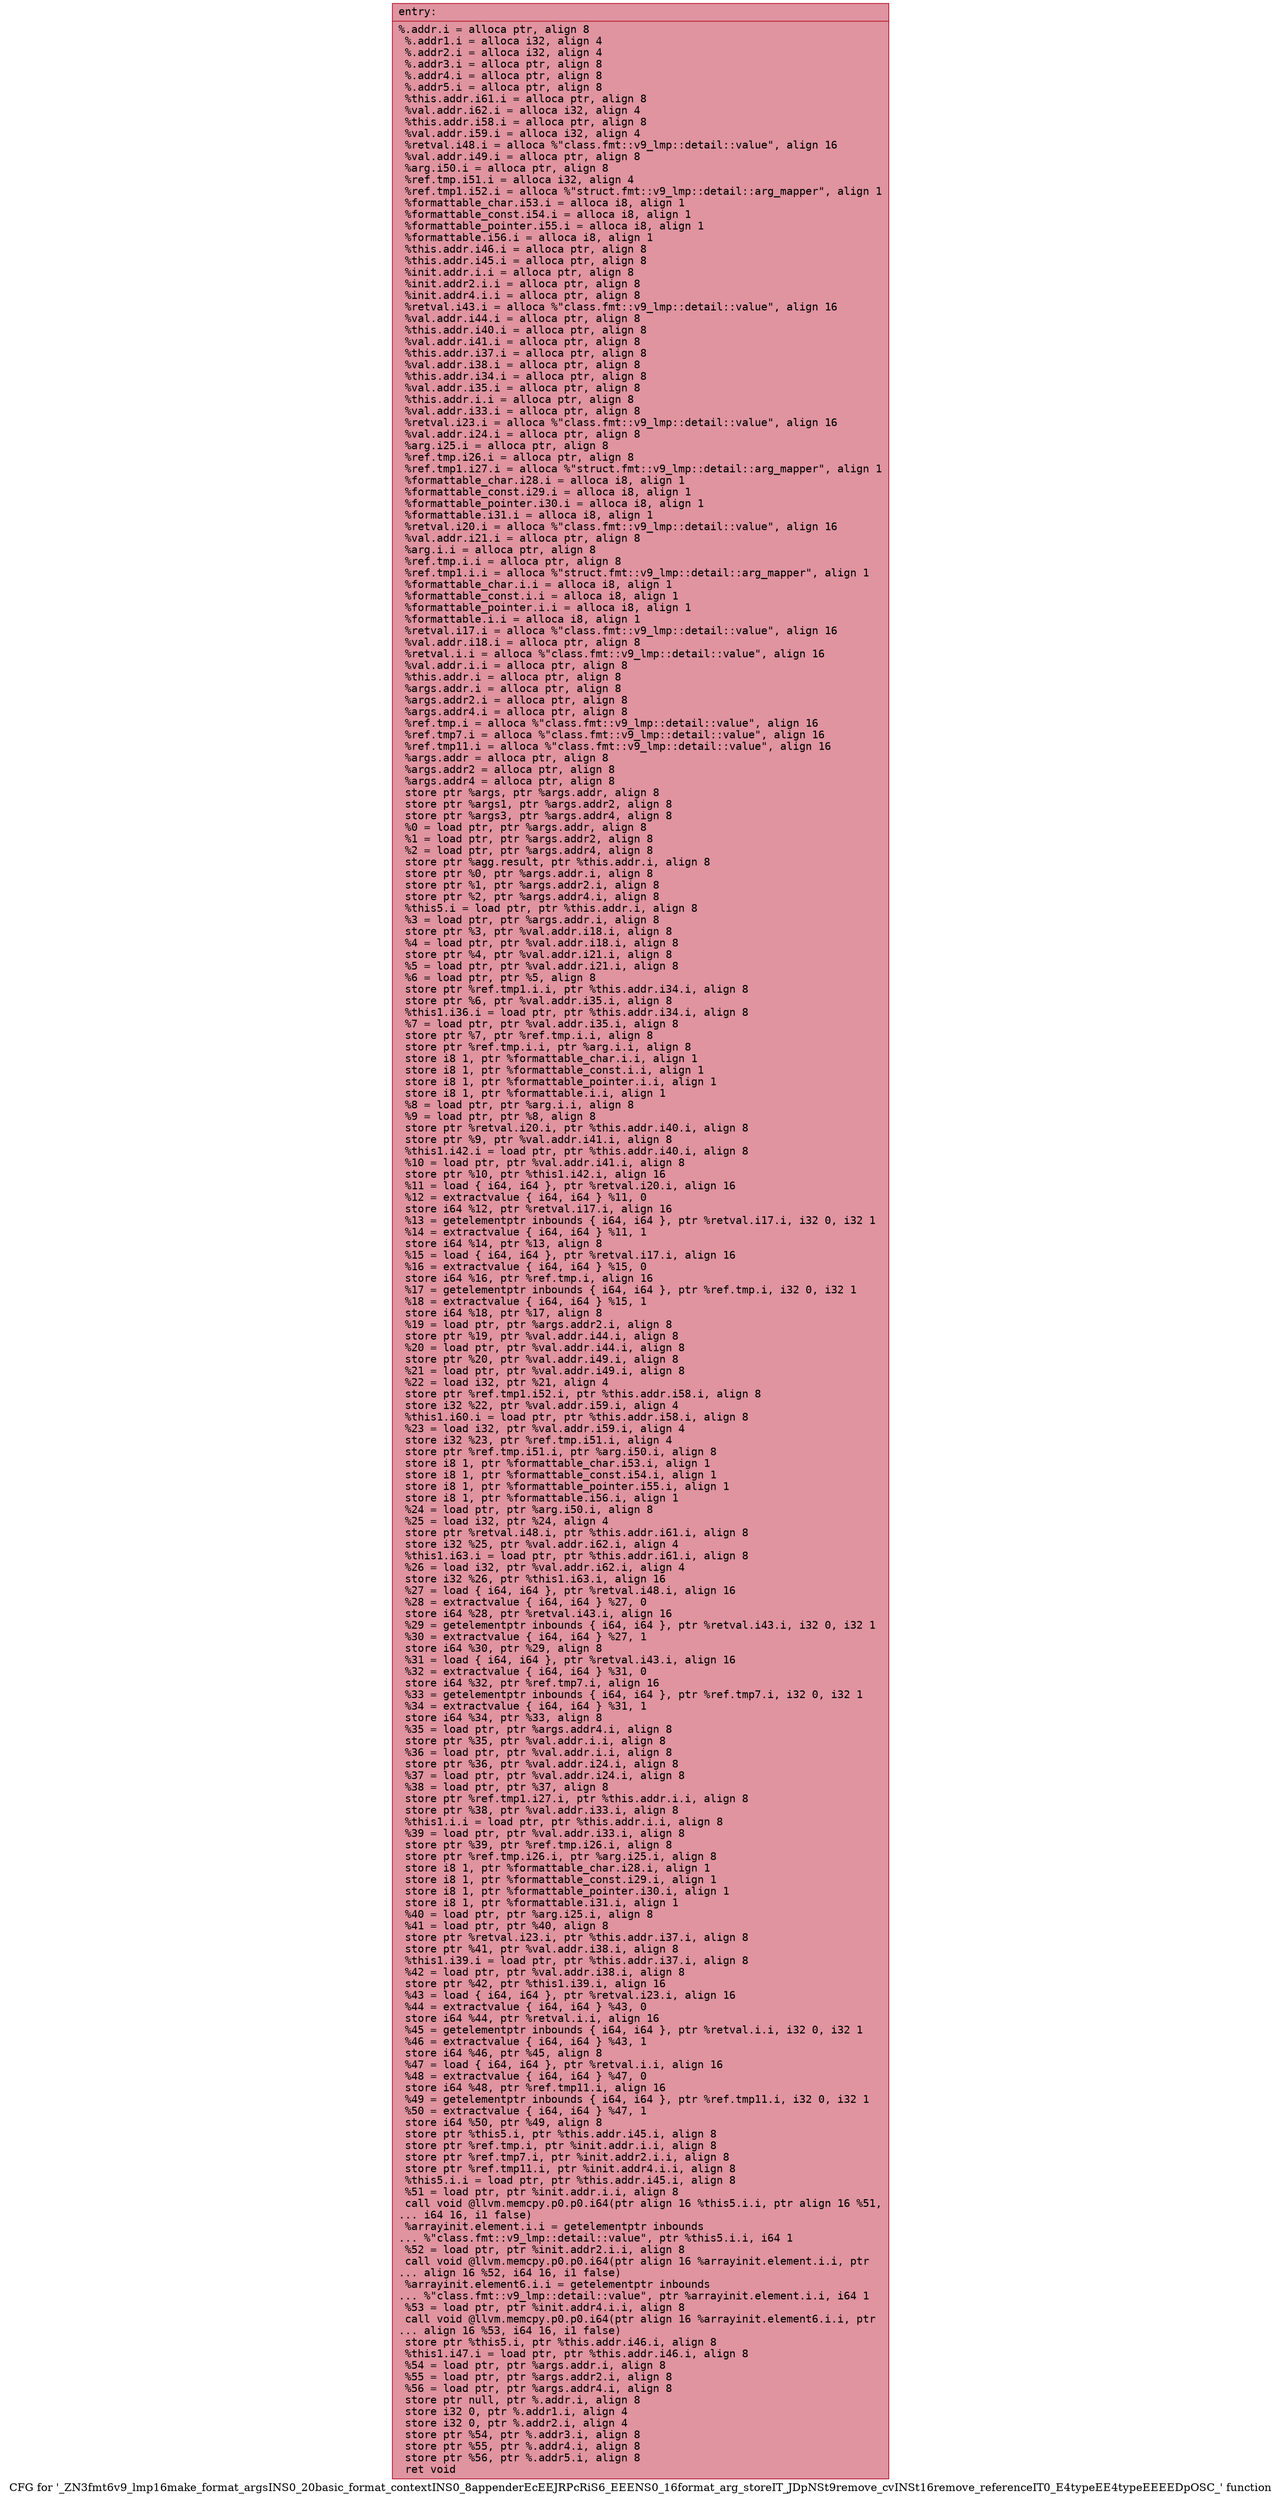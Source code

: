 digraph "CFG for '_ZN3fmt6v9_lmp16make_format_argsINS0_20basic_format_contextINS0_8appenderEcEEJRPcRiS6_EEENS0_16format_arg_storeIT_JDpNSt9remove_cvINSt16remove_referenceIT0_E4typeEE4typeEEEEDpOSC_' function" {
	label="CFG for '_ZN3fmt6v9_lmp16make_format_argsINS0_20basic_format_contextINS0_8appenderEcEEJRPcRiS6_EEENS0_16format_arg_storeIT_JDpNSt9remove_cvINSt16remove_referenceIT0_E4typeEE4typeEEEEDpOSC_' function";

	Node0x55975a7bd140 [shape=record,color="#b70d28ff", style=filled, fillcolor="#b70d2870" fontname="Courier",label="{entry:\l|  %.addr.i = alloca ptr, align 8\l  %.addr1.i = alloca i32, align 4\l  %.addr2.i = alloca i32, align 4\l  %.addr3.i = alloca ptr, align 8\l  %.addr4.i = alloca ptr, align 8\l  %.addr5.i = alloca ptr, align 8\l  %this.addr.i61.i = alloca ptr, align 8\l  %val.addr.i62.i = alloca i32, align 4\l  %this.addr.i58.i = alloca ptr, align 8\l  %val.addr.i59.i = alloca i32, align 4\l  %retval.i48.i = alloca %\"class.fmt::v9_lmp::detail::value\", align 16\l  %val.addr.i49.i = alloca ptr, align 8\l  %arg.i50.i = alloca ptr, align 8\l  %ref.tmp.i51.i = alloca i32, align 4\l  %ref.tmp1.i52.i = alloca %\"struct.fmt::v9_lmp::detail::arg_mapper\", align 1\l  %formattable_char.i53.i = alloca i8, align 1\l  %formattable_const.i54.i = alloca i8, align 1\l  %formattable_pointer.i55.i = alloca i8, align 1\l  %formattable.i56.i = alloca i8, align 1\l  %this.addr.i46.i = alloca ptr, align 8\l  %this.addr.i45.i = alloca ptr, align 8\l  %init.addr.i.i = alloca ptr, align 8\l  %init.addr2.i.i = alloca ptr, align 8\l  %init.addr4.i.i = alloca ptr, align 8\l  %retval.i43.i = alloca %\"class.fmt::v9_lmp::detail::value\", align 16\l  %val.addr.i44.i = alloca ptr, align 8\l  %this.addr.i40.i = alloca ptr, align 8\l  %val.addr.i41.i = alloca ptr, align 8\l  %this.addr.i37.i = alloca ptr, align 8\l  %val.addr.i38.i = alloca ptr, align 8\l  %this.addr.i34.i = alloca ptr, align 8\l  %val.addr.i35.i = alloca ptr, align 8\l  %this.addr.i.i = alloca ptr, align 8\l  %val.addr.i33.i = alloca ptr, align 8\l  %retval.i23.i = alloca %\"class.fmt::v9_lmp::detail::value\", align 16\l  %val.addr.i24.i = alloca ptr, align 8\l  %arg.i25.i = alloca ptr, align 8\l  %ref.tmp.i26.i = alloca ptr, align 8\l  %ref.tmp1.i27.i = alloca %\"struct.fmt::v9_lmp::detail::arg_mapper\", align 1\l  %formattable_char.i28.i = alloca i8, align 1\l  %formattable_const.i29.i = alloca i8, align 1\l  %formattable_pointer.i30.i = alloca i8, align 1\l  %formattable.i31.i = alloca i8, align 1\l  %retval.i20.i = alloca %\"class.fmt::v9_lmp::detail::value\", align 16\l  %val.addr.i21.i = alloca ptr, align 8\l  %arg.i.i = alloca ptr, align 8\l  %ref.tmp.i.i = alloca ptr, align 8\l  %ref.tmp1.i.i = alloca %\"struct.fmt::v9_lmp::detail::arg_mapper\", align 1\l  %formattable_char.i.i = alloca i8, align 1\l  %formattable_const.i.i = alloca i8, align 1\l  %formattable_pointer.i.i = alloca i8, align 1\l  %formattable.i.i = alloca i8, align 1\l  %retval.i17.i = alloca %\"class.fmt::v9_lmp::detail::value\", align 16\l  %val.addr.i18.i = alloca ptr, align 8\l  %retval.i.i = alloca %\"class.fmt::v9_lmp::detail::value\", align 16\l  %val.addr.i.i = alloca ptr, align 8\l  %this.addr.i = alloca ptr, align 8\l  %args.addr.i = alloca ptr, align 8\l  %args.addr2.i = alloca ptr, align 8\l  %args.addr4.i = alloca ptr, align 8\l  %ref.tmp.i = alloca %\"class.fmt::v9_lmp::detail::value\", align 16\l  %ref.tmp7.i = alloca %\"class.fmt::v9_lmp::detail::value\", align 16\l  %ref.tmp11.i = alloca %\"class.fmt::v9_lmp::detail::value\", align 16\l  %args.addr = alloca ptr, align 8\l  %args.addr2 = alloca ptr, align 8\l  %args.addr4 = alloca ptr, align 8\l  store ptr %args, ptr %args.addr, align 8\l  store ptr %args1, ptr %args.addr2, align 8\l  store ptr %args3, ptr %args.addr4, align 8\l  %0 = load ptr, ptr %args.addr, align 8\l  %1 = load ptr, ptr %args.addr2, align 8\l  %2 = load ptr, ptr %args.addr4, align 8\l  store ptr %agg.result, ptr %this.addr.i, align 8\l  store ptr %0, ptr %args.addr.i, align 8\l  store ptr %1, ptr %args.addr2.i, align 8\l  store ptr %2, ptr %args.addr4.i, align 8\l  %this5.i = load ptr, ptr %this.addr.i, align 8\l  %3 = load ptr, ptr %args.addr.i, align 8\l  store ptr %3, ptr %val.addr.i18.i, align 8\l  %4 = load ptr, ptr %val.addr.i18.i, align 8\l  store ptr %4, ptr %val.addr.i21.i, align 8\l  %5 = load ptr, ptr %val.addr.i21.i, align 8\l  %6 = load ptr, ptr %5, align 8\l  store ptr %ref.tmp1.i.i, ptr %this.addr.i34.i, align 8\l  store ptr %6, ptr %val.addr.i35.i, align 8\l  %this1.i36.i = load ptr, ptr %this.addr.i34.i, align 8\l  %7 = load ptr, ptr %val.addr.i35.i, align 8\l  store ptr %7, ptr %ref.tmp.i.i, align 8\l  store ptr %ref.tmp.i.i, ptr %arg.i.i, align 8\l  store i8 1, ptr %formattable_char.i.i, align 1\l  store i8 1, ptr %formattable_const.i.i, align 1\l  store i8 1, ptr %formattable_pointer.i.i, align 1\l  store i8 1, ptr %formattable.i.i, align 1\l  %8 = load ptr, ptr %arg.i.i, align 8\l  %9 = load ptr, ptr %8, align 8\l  store ptr %retval.i20.i, ptr %this.addr.i40.i, align 8\l  store ptr %9, ptr %val.addr.i41.i, align 8\l  %this1.i42.i = load ptr, ptr %this.addr.i40.i, align 8\l  %10 = load ptr, ptr %val.addr.i41.i, align 8\l  store ptr %10, ptr %this1.i42.i, align 16\l  %11 = load \{ i64, i64 \}, ptr %retval.i20.i, align 16\l  %12 = extractvalue \{ i64, i64 \} %11, 0\l  store i64 %12, ptr %retval.i17.i, align 16\l  %13 = getelementptr inbounds \{ i64, i64 \}, ptr %retval.i17.i, i32 0, i32 1\l  %14 = extractvalue \{ i64, i64 \} %11, 1\l  store i64 %14, ptr %13, align 8\l  %15 = load \{ i64, i64 \}, ptr %retval.i17.i, align 16\l  %16 = extractvalue \{ i64, i64 \} %15, 0\l  store i64 %16, ptr %ref.tmp.i, align 16\l  %17 = getelementptr inbounds \{ i64, i64 \}, ptr %ref.tmp.i, i32 0, i32 1\l  %18 = extractvalue \{ i64, i64 \} %15, 1\l  store i64 %18, ptr %17, align 8\l  %19 = load ptr, ptr %args.addr2.i, align 8\l  store ptr %19, ptr %val.addr.i44.i, align 8\l  %20 = load ptr, ptr %val.addr.i44.i, align 8\l  store ptr %20, ptr %val.addr.i49.i, align 8\l  %21 = load ptr, ptr %val.addr.i49.i, align 8\l  %22 = load i32, ptr %21, align 4\l  store ptr %ref.tmp1.i52.i, ptr %this.addr.i58.i, align 8\l  store i32 %22, ptr %val.addr.i59.i, align 4\l  %this1.i60.i = load ptr, ptr %this.addr.i58.i, align 8\l  %23 = load i32, ptr %val.addr.i59.i, align 4\l  store i32 %23, ptr %ref.tmp.i51.i, align 4\l  store ptr %ref.tmp.i51.i, ptr %arg.i50.i, align 8\l  store i8 1, ptr %formattable_char.i53.i, align 1\l  store i8 1, ptr %formattable_const.i54.i, align 1\l  store i8 1, ptr %formattable_pointer.i55.i, align 1\l  store i8 1, ptr %formattable.i56.i, align 1\l  %24 = load ptr, ptr %arg.i50.i, align 8\l  %25 = load i32, ptr %24, align 4\l  store ptr %retval.i48.i, ptr %this.addr.i61.i, align 8\l  store i32 %25, ptr %val.addr.i62.i, align 4\l  %this1.i63.i = load ptr, ptr %this.addr.i61.i, align 8\l  %26 = load i32, ptr %val.addr.i62.i, align 4\l  store i32 %26, ptr %this1.i63.i, align 16\l  %27 = load \{ i64, i64 \}, ptr %retval.i48.i, align 16\l  %28 = extractvalue \{ i64, i64 \} %27, 0\l  store i64 %28, ptr %retval.i43.i, align 16\l  %29 = getelementptr inbounds \{ i64, i64 \}, ptr %retval.i43.i, i32 0, i32 1\l  %30 = extractvalue \{ i64, i64 \} %27, 1\l  store i64 %30, ptr %29, align 8\l  %31 = load \{ i64, i64 \}, ptr %retval.i43.i, align 16\l  %32 = extractvalue \{ i64, i64 \} %31, 0\l  store i64 %32, ptr %ref.tmp7.i, align 16\l  %33 = getelementptr inbounds \{ i64, i64 \}, ptr %ref.tmp7.i, i32 0, i32 1\l  %34 = extractvalue \{ i64, i64 \} %31, 1\l  store i64 %34, ptr %33, align 8\l  %35 = load ptr, ptr %args.addr4.i, align 8\l  store ptr %35, ptr %val.addr.i.i, align 8\l  %36 = load ptr, ptr %val.addr.i.i, align 8\l  store ptr %36, ptr %val.addr.i24.i, align 8\l  %37 = load ptr, ptr %val.addr.i24.i, align 8\l  %38 = load ptr, ptr %37, align 8\l  store ptr %ref.tmp1.i27.i, ptr %this.addr.i.i, align 8\l  store ptr %38, ptr %val.addr.i33.i, align 8\l  %this1.i.i = load ptr, ptr %this.addr.i.i, align 8\l  %39 = load ptr, ptr %val.addr.i33.i, align 8\l  store ptr %39, ptr %ref.tmp.i26.i, align 8\l  store ptr %ref.tmp.i26.i, ptr %arg.i25.i, align 8\l  store i8 1, ptr %formattable_char.i28.i, align 1\l  store i8 1, ptr %formattable_const.i29.i, align 1\l  store i8 1, ptr %formattable_pointer.i30.i, align 1\l  store i8 1, ptr %formattable.i31.i, align 1\l  %40 = load ptr, ptr %arg.i25.i, align 8\l  %41 = load ptr, ptr %40, align 8\l  store ptr %retval.i23.i, ptr %this.addr.i37.i, align 8\l  store ptr %41, ptr %val.addr.i38.i, align 8\l  %this1.i39.i = load ptr, ptr %this.addr.i37.i, align 8\l  %42 = load ptr, ptr %val.addr.i38.i, align 8\l  store ptr %42, ptr %this1.i39.i, align 16\l  %43 = load \{ i64, i64 \}, ptr %retval.i23.i, align 16\l  %44 = extractvalue \{ i64, i64 \} %43, 0\l  store i64 %44, ptr %retval.i.i, align 16\l  %45 = getelementptr inbounds \{ i64, i64 \}, ptr %retval.i.i, i32 0, i32 1\l  %46 = extractvalue \{ i64, i64 \} %43, 1\l  store i64 %46, ptr %45, align 8\l  %47 = load \{ i64, i64 \}, ptr %retval.i.i, align 16\l  %48 = extractvalue \{ i64, i64 \} %47, 0\l  store i64 %48, ptr %ref.tmp11.i, align 16\l  %49 = getelementptr inbounds \{ i64, i64 \}, ptr %ref.tmp11.i, i32 0, i32 1\l  %50 = extractvalue \{ i64, i64 \} %47, 1\l  store i64 %50, ptr %49, align 8\l  store ptr %this5.i, ptr %this.addr.i45.i, align 8\l  store ptr %ref.tmp.i, ptr %init.addr.i.i, align 8\l  store ptr %ref.tmp7.i, ptr %init.addr2.i.i, align 8\l  store ptr %ref.tmp11.i, ptr %init.addr4.i.i, align 8\l  %this5.i.i = load ptr, ptr %this.addr.i45.i, align 8\l  %51 = load ptr, ptr %init.addr.i.i, align 8\l  call void @llvm.memcpy.p0.p0.i64(ptr align 16 %this5.i.i, ptr align 16 %51,\l... i64 16, i1 false)\l  %arrayinit.element.i.i = getelementptr inbounds\l... %\"class.fmt::v9_lmp::detail::value\", ptr %this5.i.i, i64 1\l  %52 = load ptr, ptr %init.addr2.i.i, align 8\l  call void @llvm.memcpy.p0.p0.i64(ptr align 16 %arrayinit.element.i.i, ptr\l... align 16 %52, i64 16, i1 false)\l  %arrayinit.element6.i.i = getelementptr inbounds\l... %\"class.fmt::v9_lmp::detail::value\", ptr %arrayinit.element.i.i, i64 1\l  %53 = load ptr, ptr %init.addr4.i.i, align 8\l  call void @llvm.memcpy.p0.p0.i64(ptr align 16 %arrayinit.element6.i.i, ptr\l... align 16 %53, i64 16, i1 false)\l  store ptr %this5.i, ptr %this.addr.i46.i, align 8\l  %this1.i47.i = load ptr, ptr %this.addr.i46.i, align 8\l  %54 = load ptr, ptr %args.addr.i, align 8\l  %55 = load ptr, ptr %args.addr2.i, align 8\l  %56 = load ptr, ptr %args.addr4.i, align 8\l  store ptr null, ptr %.addr.i, align 8\l  store i32 0, ptr %.addr1.i, align 4\l  store i32 0, ptr %.addr2.i, align 4\l  store ptr %54, ptr %.addr3.i, align 8\l  store ptr %55, ptr %.addr4.i, align 8\l  store ptr %56, ptr %.addr5.i, align 8\l  ret void\l}"];
}
